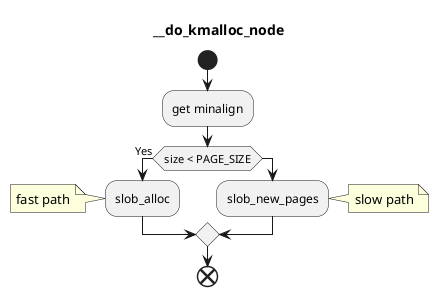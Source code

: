 @startuml
title __do_kmalloc_node

start
:get minalign;

if (size < PAGE_SIZE) then (Yes)
    :slob_alloc;
    note left:fast path
else
    :slob_new_pages;
    note right:slow path
endif

end

@enduml